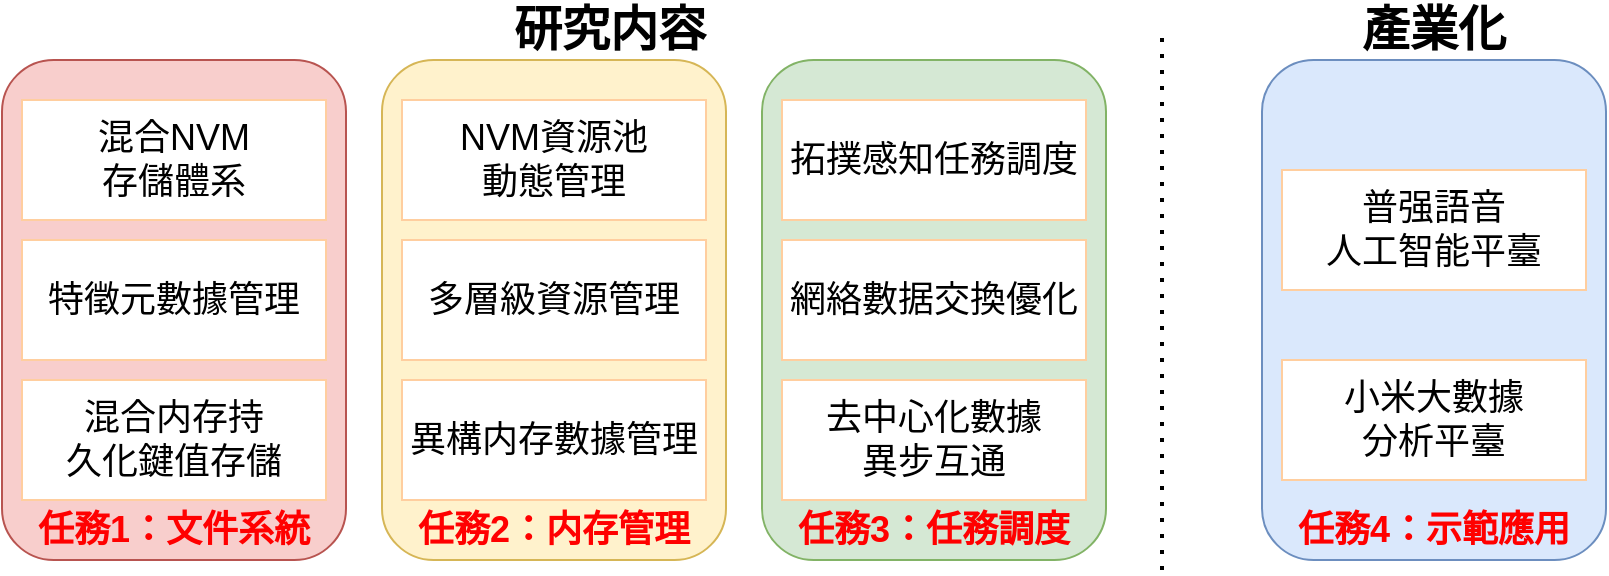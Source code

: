 <mxfile version="21.3.0" type="github">
  <diagram name="第 1 页" id="e-lQawShEirIrgViacKF">
    <mxGraphModel dx="699" dy="430" grid="1" gridSize="10" guides="1" tooltips="1" connect="1" arrows="1" fold="1" page="1" pageScale="1" pageWidth="827" pageHeight="1169" math="0" shadow="0">
      <root>
        <mxCell id="0" />
        <mxCell id="1" parent="0" />
        <mxCell id="YzruUkDzQWSCz7ta_xwU-1" value="" style="rounded=1;whiteSpace=wrap;html=1;strokeColor=#b85450;fillColor=#f8cecc;" parent="1" vertex="1">
          <mxGeometry x="110" y="465" width="172" height="250" as="geometry" />
        </mxCell>
        <mxCell id="YzruUkDzQWSCz7ta_xwU-4" value="&lt;font color=&quot;#ff0000&quot; style=&quot;font-size: 18px;&quot;&gt;&lt;b&gt;任務1：文件系統&lt;/b&gt;&lt;/font&gt;" style="text;html=1;strokeColor=none;fillColor=none;align=center;verticalAlign=middle;whiteSpace=wrap;rounded=0;" parent="1" vertex="1">
          <mxGeometry x="126" y="685" width="140" height="30" as="geometry" />
        </mxCell>
        <mxCell id="YzruUkDzQWSCz7ta_xwU-7" value="&lt;span style=&quot;font-size: 18px;&quot;&gt;混合NVM&lt;br&gt;存儲體系&lt;br&gt;&lt;/span&gt;" style="rounded=0;whiteSpace=wrap;html=1;fillColor=default;strokeColor=#FFCE9F;" parent="1" vertex="1">
          <mxGeometry x="120" y="485" width="152" height="60" as="geometry" />
        </mxCell>
        <mxCell id="YzruUkDzQWSCz7ta_xwU-32" value="&lt;font style=&quot;font-size: 24px;&quot;&gt;&lt;b style=&quot;&quot;&gt;研究内容&lt;/b&gt;&lt;/font&gt;" style="text;html=1;strokeColor=none;fillColor=none;align=center;verticalAlign=middle;whiteSpace=wrap;rounded=0;" parent="1" vertex="1">
          <mxGeometry x="264" y="435" width="300" height="30" as="geometry" />
        </mxCell>
        <mxCell id="YzruUkDzQWSCz7ta_xwU-36" value="&lt;font style=&quot;font-size: 18px;&quot;&gt;特徵元數據管理&lt;/font&gt;" style="rounded=0;whiteSpace=wrap;html=1;fillColor=default;strokeColor=#FFCE9F;" parent="1" vertex="1">
          <mxGeometry x="120" y="555" width="152" height="60" as="geometry" />
        </mxCell>
        <mxCell id="YzruUkDzQWSCz7ta_xwU-37" value="&lt;font style=&quot;font-size: 18px;&quot;&gt;混合内存持&lt;br&gt;久化鍵值存儲&lt;/font&gt;" style="rounded=0;whiteSpace=wrap;html=1;fillColor=default;strokeColor=#FFCE9F;" parent="1" vertex="1">
          <mxGeometry x="120" y="625" width="152" height="60" as="geometry" />
        </mxCell>
        <mxCell id="YzruUkDzQWSCz7ta_xwU-38" value="" style="rounded=1;whiteSpace=wrap;html=1;strokeColor=#d6b656;fillColor=#fff2cc;" parent="1" vertex="1">
          <mxGeometry x="300" y="465" width="172" height="250" as="geometry" />
        </mxCell>
        <mxCell id="YzruUkDzQWSCz7ta_xwU-39" value="&lt;font color=&quot;#ff0000&quot; style=&quot;font-size: 18px;&quot;&gt;&lt;b&gt;任務2：内存管理&lt;/b&gt;&lt;/font&gt;" style="text;html=1;strokeColor=none;fillColor=none;align=center;verticalAlign=middle;whiteSpace=wrap;rounded=0;" parent="1" vertex="1">
          <mxGeometry x="316" y="685" width="140" height="30" as="geometry" />
        </mxCell>
        <mxCell id="YzruUkDzQWSCz7ta_xwU-40" value="&lt;font style=&quot;font-size: 18px;&quot;&gt;NVM資源池&lt;br style=&quot;border-color: var(--border-color);&quot;&gt;動態管理&lt;/font&gt;&lt;span style=&quot;font-size: 18px;&quot;&gt;&lt;br&gt;&lt;/span&gt;" style="rounded=0;whiteSpace=wrap;html=1;fillColor=default;strokeColor=#FFCE9F;" parent="1" vertex="1">
          <mxGeometry x="310" y="485" width="152" height="60" as="geometry" />
        </mxCell>
        <mxCell id="YzruUkDzQWSCz7ta_xwU-41" value="&lt;font style=&quot;font-size: 18px;&quot;&gt;多層級資源管理&lt;/font&gt;" style="rounded=0;whiteSpace=wrap;html=1;fillColor=default;strokeColor=#FFCE9F;" parent="1" vertex="1">
          <mxGeometry x="310" y="555" width="152" height="60" as="geometry" />
        </mxCell>
        <mxCell id="YzruUkDzQWSCz7ta_xwU-42" value="&lt;font style=&quot;font-size: 18px;&quot;&gt;異構内存數據管理&lt;/font&gt;" style="rounded=0;whiteSpace=wrap;html=1;fillColor=default;strokeColor=#FFCE9F;" parent="1" vertex="1">
          <mxGeometry x="310" y="625" width="152" height="60" as="geometry" />
        </mxCell>
        <mxCell id="YzruUkDzQWSCz7ta_xwU-43" value="" style="rounded=1;whiteSpace=wrap;html=1;strokeColor=#82b366;fillColor=#d5e8d4;" parent="1" vertex="1">
          <mxGeometry x="490" y="465" width="172" height="250" as="geometry" />
        </mxCell>
        <mxCell id="YzruUkDzQWSCz7ta_xwU-44" value="&lt;font color=&quot;#ff0000&quot; style=&quot;font-size: 18px;&quot;&gt;&lt;b&gt;任務3：任務調度&lt;/b&gt;&lt;/font&gt;" style="text;html=1;strokeColor=none;fillColor=none;align=center;verticalAlign=middle;whiteSpace=wrap;rounded=0;" parent="1" vertex="1">
          <mxGeometry x="506" y="685" width="140" height="30" as="geometry" />
        </mxCell>
        <mxCell id="YzruUkDzQWSCz7ta_xwU-45" value="&lt;font style=&quot;font-size: 18px;&quot;&gt;拓撲感知任務調度&lt;/font&gt;&lt;span style=&quot;font-size: 18px;&quot;&gt;&lt;br&gt;&lt;/span&gt;" style="rounded=0;whiteSpace=wrap;html=1;fillColor=default;strokeColor=#FFCE9F;" parent="1" vertex="1">
          <mxGeometry x="500" y="485" width="152" height="60" as="geometry" />
        </mxCell>
        <mxCell id="YzruUkDzQWSCz7ta_xwU-46" value="&lt;font style=&quot;font-size: 18px;&quot;&gt;網絡數据交換優化&lt;/font&gt;" style="rounded=0;whiteSpace=wrap;html=1;fillColor=default;strokeColor=#FFCE9F;" parent="1" vertex="1">
          <mxGeometry x="500" y="555" width="152" height="60" as="geometry" />
        </mxCell>
        <mxCell id="YzruUkDzQWSCz7ta_xwU-47" value="&lt;font style=&quot;font-size: 18px;&quot;&gt;去中心化數據&lt;br style=&quot;border-color: var(--border-color);&quot;&gt;異步互通&lt;/font&gt;" style="rounded=0;whiteSpace=wrap;html=1;fillColor=default;strokeColor=#FFCE9F;" parent="1" vertex="1">
          <mxGeometry x="500" y="625" width="152" height="60" as="geometry" />
        </mxCell>
        <mxCell id="YzruUkDzQWSCz7ta_xwU-48" value="" style="rounded=1;whiteSpace=wrap;html=1;strokeColor=#6c8ebf;fillColor=#dae8fc;" parent="1" vertex="1">
          <mxGeometry x="740" y="465" width="172" height="250" as="geometry" />
        </mxCell>
        <mxCell id="YzruUkDzQWSCz7ta_xwU-49" value="&lt;font color=&quot;#ff0000&quot; style=&quot;font-size: 18px;&quot;&gt;&lt;b&gt;任務4：示範應用&lt;/b&gt;&lt;/font&gt;" style="text;html=1;strokeColor=none;fillColor=none;align=center;verticalAlign=middle;whiteSpace=wrap;rounded=0;" parent="1" vertex="1">
          <mxGeometry x="751" y="685" width="150" height="30" as="geometry" />
        </mxCell>
        <mxCell id="YzruUkDzQWSCz7ta_xwU-50" value="&lt;font style=&quot;font-size: 18px;&quot;&gt;小米大數據&lt;br&gt;分析平臺&lt;/font&gt;&lt;span style=&quot;font-size: 18px;&quot;&gt;&lt;br&gt;&lt;/span&gt;" style="rounded=0;whiteSpace=wrap;html=1;fillColor=default;strokeColor=#FFCE9F;" parent="1" vertex="1">
          <mxGeometry x="750" y="615" width="152" height="60" as="geometry" />
        </mxCell>
        <mxCell id="YzruUkDzQWSCz7ta_xwU-52" value="&lt;font style=&quot;font-size: 18px;&quot;&gt;普强語音&lt;br&gt;人工智能平臺&lt;/font&gt;" style="rounded=0;whiteSpace=wrap;html=1;fillColor=default;strokeColor=#FFCE9F;" parent="1" vertex="1">
          <mxGeometry x="750" y="520" width="152" height="60" as="geometry" />
        </mxCell>
        <mxCell id="YzruUkDzQWSCz7ta_xwU-53" value="" style="endArrow=none;dashed=1;html=1;dashPattern=1 3;strokeWidth=2;rounded=0;" parent="1" edge="1">
          <mxGeometry width="50" height="50" relative="1" as="geometry">
            <mxPoint x="690" y="720" as="sourcePoint" />
            <mxPoint x="690" y="450" as="targetPoint" />
          </mxGeometry>
        </mxCell>
        <mxCell id="YzruUkDzQWSCz7ta_xwU-54" value="&lt;font style=&quot;font-size: 24px;&quot;&gt;&lt;b style=&quot;&quot;&gt;產業化&lt;/b&gt;&lt;/font&gt;" style="text;html=1;strokeColor=none;fillColor=none;align=center;verticalAlign=middle;whiteSpace=wrap;rounded=0;" parent="1" vertex="1">
          <mxGeometry x="771" y="435" width="110" height="30" as="geometry" />
        </mxCell>
      </root>
    </mxGraphModel>
  </diagram>
</mxfile>

